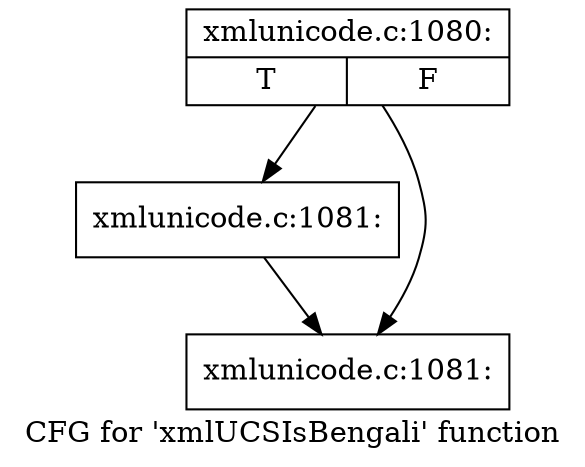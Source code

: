 digraph "CFG for 'xmlUCSIsBengali' function" {
	label="CFG for 'xmlUCSIsBengali' function";

	Node0x4e0fa80 [shape=record,label="{xmlunicode.c:1080:|{<s0>T|<s1>F}}"];
	Node0x4e0fa80 -> Node0x4e0f3c0;
	Node0x4e0fa80 -> Node0x4e0f370;
	Node0x4e0f3c0 [shape=record,label="{xmlunicode.c:1081:}"];
	Node0x4e0f3c0 -> Node0x4e0f370;
	Node0x4e0f370 [shape=record,label="{xmlunicode.c:1081:}"];
}
